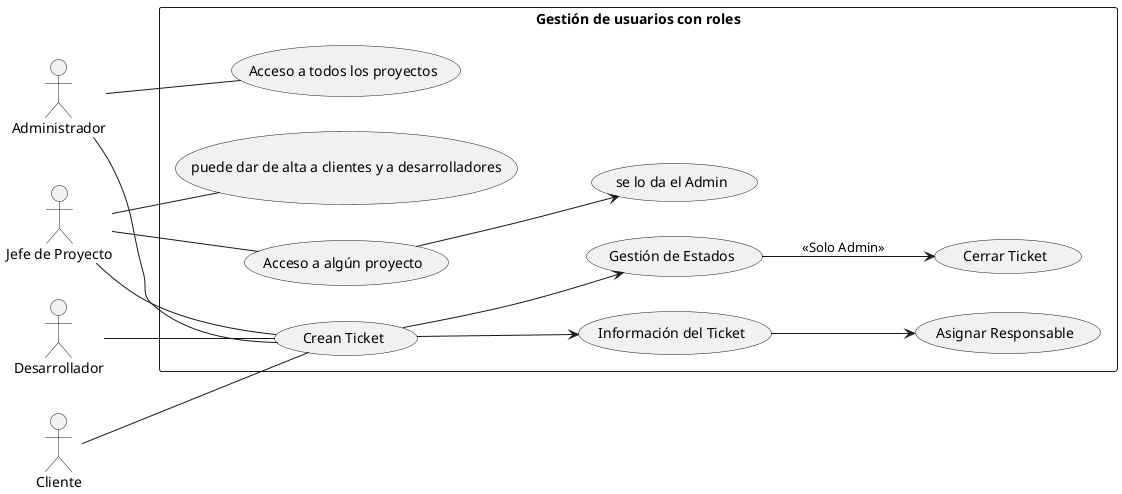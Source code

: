 @startuml

left to right direction

actor Administrador as Admin
actor "Jefe de Proyecto" as Jefe
actor Desarrollador as Desarrollador
actor Cliente as Cliente

rectangle "Gestión de usuarios con roles" {
    Admin -- (Crean Ticket)
    Admin -- (Acceso a todos los proyectos)
    Jefe -- (Crean Ticket)
    Jefe -- (Acceso a algún proyecto)
    Jefe -- (puede dar de alta a clientes y a desarrolladores)
    Desarrollador -- (Crean Ticket)
    Cliente -- (Crean Ticket)

    (Crean Ticket) --> (Gestión de Estados)
    (Crean Ticket) --> (Información del Ticket)
    (Gestión de Estados) --> (Cerrar Ticket) : <<Solo Admin>>
    (Información del Ticket) --> (Asignar Responsable)
    (Acceso a algún proyecto) --> (se lo da el Admin)
}

@enduml

